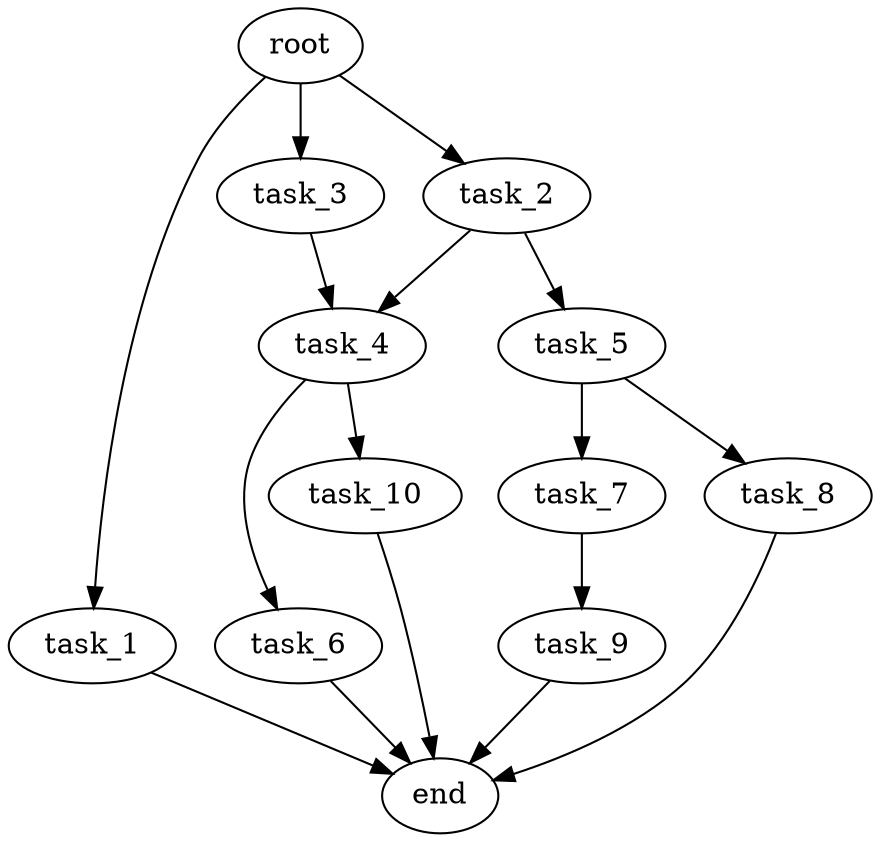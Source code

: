 digraph G {
  root [size="0.000000e+00"];
  task_1 [size="7.461372e+09"];
  task_2 [size="2.152114e+09"];
  task_3 [size="4.198905e+09"];
  task_4 [size="3.409619e+09"];
  task_5 [size="3.701161e+09"];
  task_6 [size="7.216238e+09"];
  task_7 [size="7.768579e+09"];
  task_8 [size="5.676368e+09"];
  task_9 [size="8.504854e+08"];
  task_10 [size="5.270357e+08"];
  end [size="0.000000e+00"];

  root -> task_1 [size="1.000000e-12"];
  root -> task_2 [size="1.000000e-12"];
  root -> task_3 [size="1.000000e-12"];
  task_1 -> end [size="1.000000e-12"];
  task_2 -> task_4 [size="1.704809e+08"];
  task_2 -> task_5 [size="3.701161e+08"];
  task_3 -> task_4 [size="1.704809e+08"];
  task_4 -> task_6 [size="7.216238e+08"];
  task_4 -> task_10 [size="5.270357e+07"];
  task_5 -> task_7 [size="7.768579e+08"];
  task_5 -> task_8 [size="5.676368e+08"];
  task_6 -> end [size="1.000000e-12"];
  task_7 -> task_9 [size="8.504854e+07"];
  task_8 -> end [size="1.000000e-12"];
  task_9 -> end [size="1.000000e-12"];
  task_10 -> end [size="1.000000e-12"];
}

